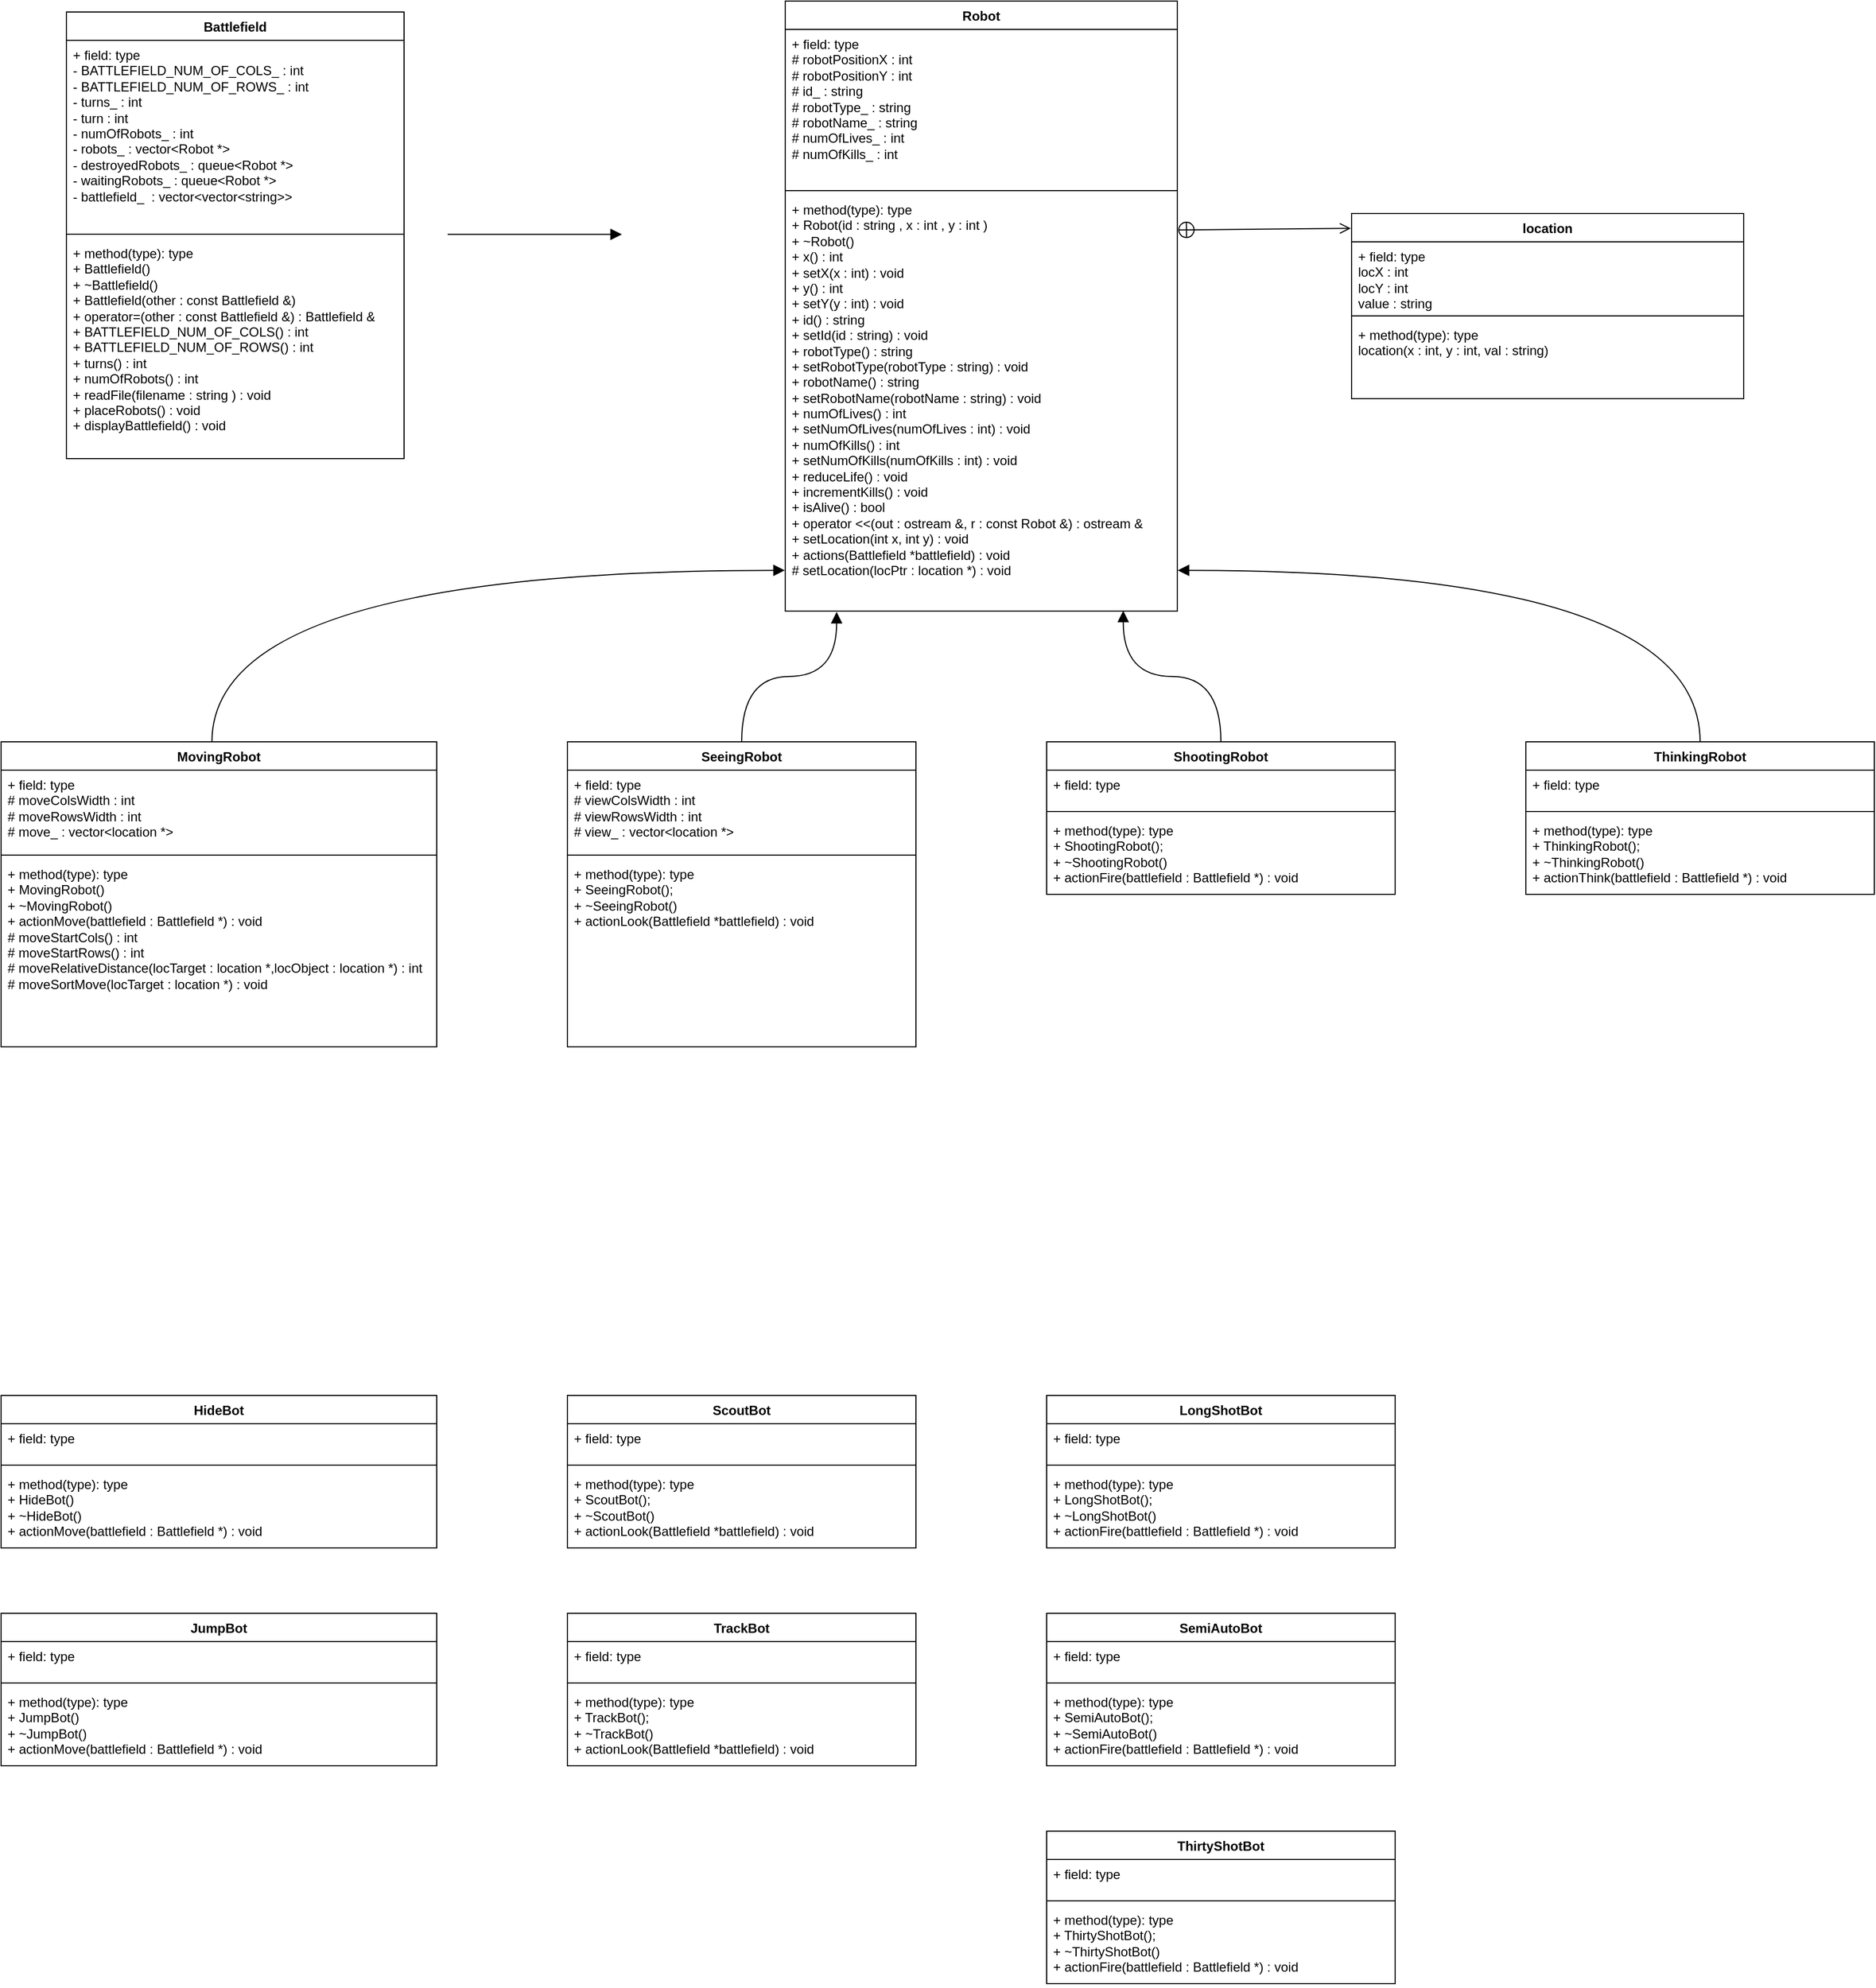<mxfile version="27.0.9">
  <diagram id="zoCXydCkctltuRsv51IL" name="Page-1">
    <mxGraphModel dx="484" dy="649" grid="1" gridSize="10" guides="1" tooltips="1" connect="1" arrows="1" fold="1" page="1" pageScale="1" pageWidth="850" pageHeight="1100" math="0" shadow="0">
      <root>
        <mxCell id="0" />
        <mxCell id="1" parent="0" />
        <mxCell id="tIdZeXWYgV82YrUBsXAL-1" value="Robot" style="swimlane;fontStyle=1;align=center;verticalAlign=top;childLayout=stackLayout;horizontal=1;startSize=26;horizontalStack=0;resizeParent=1;resizeParentMax=0;resizeLast=0;collapsible=1;marginBottom=0;whiteSpace=wrap;html=1;" parent="1" vertex="1">
          <mxGeometry x="1280" y="120" width="360" height="560" as="geometry" />
        </mxCell>
        <mxCell id="tIdZeXWYgV82YrUBsXAL-2" value="&lt;div&gt;+ field: type&lt;/div&gt;&lt;div&gt;# robotPositionX : int&lt;/div&gt;&lt;div&gt;# robotPositionY : int&lt;/div&gt;&lt;div&gt;# id_ : string&lt;/div&gt;&lt;div&gt;# robotType_ : string&lt;/div&gt;&lt;div&gt;# robotName_ : string&lt;/div&gt;&lt;div&gt;# numOfLives_ : int&lt;/div&gt;&lt;div&gt;# numOfKills_ : int&lt;/div&gt;" style="text;strokeColor=none;fillColor=none;align=left;verticalAlign=top;spacingLeft=4;spacingRight=4;overflow=hidden;rotatable=0;points=[[0,0.5],[1,0.5]];portConstraint=eastwest;whiteSpace=wrap;html=1;" parent="tIdZeXWYgV82YrUBsXAL-1" vertex="1">
          <mxGeometry y="26" width="360" height="144" as="geometry" />
        </mxCell>
        <mxCell id="tIdZeXWYgV82YrUBsXAL-3" value="" style="line;strokeWidth=1;fillColor=none;align=left;verticalAlign=middle;spacingTop=-1;spacingLeft=3;spacingRight=3;rotatable=0;labelPosition=right;points=[];portConstraint=eastwest;strokeColor=inherit;" parent="tIdZeXWYgV82YrUBsXAL-1" vertex="1">
          <mxGeometry y="170" width="360" height="8" as="geometry" />
        </mxCell>
        <mxCell id="tIdZeXWYgV82YrUBsXAL-4" value="&lt;div&gt;+ method(type): type&lt;/div&gt;&lt;div&gt;+ Robot(id : string , x : int , y : int )&lt;/div&gt;&lt;div&gt;+ ~Robot()&lt;/div&gt;&lt;div&gt;+ x() : int&lt;/div&gt;&lt;div&gt;+ setX(x : int) : void&lt;/div&gt;&lt;div&gt;+ y() : int&lt;/div&gt;&lt;div&gt;+ setY(y : int) : void &lt;br&gt;&lt;/div&gt;&lt;div&gt;+ id() : string&lt;/div&gt;&lt;div&gt;+ setId(id : string) : void&lt;/div&gt;&lt;div&gt;+ robotType() : string&lt;/div&gt;&lt;div&gt;+ setRobotType(robotType : string) : void&lt;/div&gt;&lt;div&gt;+ robotName() : string&lt;/div&gt;&lt;div&gt;+ setRobotName(robotName : string) : void&lt;/div&gt;&lt;div&gt;+ numOfLives() : int&lt;/div&gt;&lt;div&gt;+ setNumOfLives(numOfLives : int) : void&lt;/div&gt;&lt;div&gt;+ numOfKills() : int&lt;/div&gt;&lt;div&gt;+ setNumOfKills(numOfKills : int) : void&lt;/div&gt;&lt;div&gt;+ reduceLife() : void&lt;/div&gt;&lt;div&gt;+ incrementKills() : void&lt;/div&gt;&lt;div&gt;+ isAlive() : bool&lt;/div&gt;&lt;div&gt;+ operator &amp;lt;&amp;lt;(out : ostream &amp;amp;, r : const Robot &amp;amp;) : ostream &amp;amp;&lt;/div&gt;&lt;div&gt;+ setLocation(int x, int y) : void&lt;/div&gt;&lt;div&gt;+ actions(Battlefield *battlefield) : void&lt;/div&gt;&lt;div&gt;# setLocation(locPtr : location *) : void&lt;/div&gt;" style="text;strokeColor=none;fillColor=none;align=left;verticalAlign=top;spacingLeft=4;spacingRight=4;overflow=hidden;rotatable=0;points=[[0,0.5],[1,0.5]];portConstraint=eastwest;whiteSpace=wrap;html=1;" parent="tIdZeXWYgV82YrUBsXAL-1" vertex="1">
          <mxGeometry y="178" width="360" height="382" as="geometry" />
        </mxCell>
        <mxCell id="ncXmUl3r5JDv5Fd3TMFn-1" value="Battlefield" style="swimlane;fontStyle=1;align=center;verticalAlign=top;childLayout=stackLayout;horizontal=1;startSize=26;horizontalStack=0;resizeParent=1;resizeParentMax=0;resizeLast=0;collapsible=1;marginBottom=0;whiteSpace=wrap;html=1;" parent="1" vertex="1">
          <mxGeometry x="620" y="130" width="310" height="410" as="geometry" />
        </mxCell>
        <mxCell id="ncXmUl3r5JDv5Fd3TMFn-2" value="&lt;div&gt;+ field: type&lt;br&gt;- BATTLEFIELD_NUM_OF_COLS_ : int&lt;/div&gt;&lt;div&gt;- BATTLEFIELD_NUM_OF_ROWS_ : int&lt;br&gt;- turns_ : int&amp;nbsp;&lt;/div&gt;&lt;div&gt;- turn :&amp;nbsp;int&lt;/div&gt;&lt;div&gt;- numOfRobots_ : int&lt;/div&gt;&lt;div&gt;- robots_ : vector&amp;lt;Robot *&amp;gt;&lt;br&gt;- destroyedRobots_ : queue&amp;lt;Robot *&amp;gt;&lt;br&gt;- waitingRobots_ : queue&amp;lt;Robot *&amp;gt;&lt;br&gt;- battlefield_&amp;nbsp; : vector&amp;lt;vector&amp;lt;string&amp;gt;&amp;gt;&lt;/div&gt;" style="text;strokeColor=none;fillColor=none;align=left;verticalAlign=top;spacingLeft=4;spacingRight=4;overflow=hidden;rotatable=0;points=[[0,0.5],[1,0.5]];portConstraint=eastwest;whiteSpace=wrap;html=1;" parent="ncXmUl3r5JDv5Fd3TMFn-1" vertex="1">
          <mxGeometry y="26" width="310" height="174" as="geometry" />
        </mxCell>
        <mxCell id="ncXmUl3r5JDv5Fd3TMFn-3" value="" style="line;strokeWidth=1;fillColor=none;align=left;verticalAlign=middle;spacingTop=-1;spacingLeft=3;spacingRight=3;rotatable=0;labelPosition=right;points=[];portConstraint=eastwest;strokeColor=inherit;" parent="ncXmUl3r5JDv5Fd3TMFn-1" vertex="1">
          <mxGeometry y="200" width="310" height="8" as="geometry" />
        </mxCell>
        <mxCell id="ncXmUl3r5JDv5Fd3TMFn-4" value="+ method(type): type&lt;br&gt;+ Battlefield()&lt;br&gt;+ ~Battlefield()&lt;br&gt;+ Battlefield(other : const Battlefield &amp;amp;)&lt;br&gt;+ operator=(other : const Battlefield &amp;amp;) : Battlefield &amp;amp;&lt;br&gt;+ BATTLEFIELD_NUM_OF_COLS() : int&lt;br&gt;+ BATTLEFIELD_NUM_OF_ROWS() : int&lt;br&gt;+ turns() : int&lt;br&gt;+ numOfRobots() : int&lt;br&gt;+ readFile(filename : string ) : void&lt;br&gt;+ placeRobots() : void&lt;br&gt;+ displayBattlefield() : void" style="text;strokeColor=none;fillColor=none;align=left;verticalAlign=top;spacingLeft=4;spacingRight=4;overflow=hidden;rotatable=0;points=[[0,0.5],[1,0.5]];portConstraint=eastwest;whiteSpace=wrap;html=1;" parent="ncXmUl3r5JDv5Fd3TMFn-1" vertex="1">
          <mxGeometry y="208" width="310" height="202" as="geometry" />
        </mxCell>
        <mxCell id="oOBSI1VlpClQHZ700OyM-1" value="MovingRobot" style="swimlane;fontStyle=1;align=center;verticalAlign=top;childLayout=stackLayout;horizontal=1;startSize=26;horizontalStack=0;resizeParent=1;resizeParentMax=0;resizeLast=0;collapsible=1;marginBottom=0;whiteSpace=wrap;html=1;" parent="1" vertex="1">
          <mxGeometry x="560" y="800" width="400" height="280" as="geometry" />
        </mxCell>
        <mxCell id="oOBSI1VlpClQHZ700OyM-2" value="&lt;div&gt;+ field: type&lt;/div&gt;&lt;div&gt;# moveColsWidth : int&lt;/div&gt;&lt;div&gt;# moveRowsWidth : int&lt;br&gt;# move_ : vector&amp;lt;location *&amp;gt;&lt;/div&gt;" style="text;strokeColor=none;fillColor=none;align=left;verticalAlign=top;spacingLeft=4;spacingRight=4;overflow=hidden;rotatable=0;points=[[0,0.5],[1,0.5]];portConstraint=eastwest;whiteSpace=wrap;html=1;" parent="oOBSI1VlpClQHZ700OyM-1" vertex="1">
          <mxGeometry y="26" width="400" height="74" as="geometry" />
        </mxCell>
        <mxCell id="oOBSI1VlpClQHZ700OyM-3" value="" style="line;strokeWidth=1;fillColor=none;align=left;verticalAlign=middle;spacingTop=-1;spacingLeft=3;spacingRight=3;rotatable=0;labelPosition=right;points=[];portConstraint=eastwest;strokeColor=inherit;" parent="oOBSI1VlpClQHZ700OyM-1" vertex="1">
          <mxGeometry y="100" width="400" height="8" as="geometry" />
        </mxCell>
        <mxCell id="oOBSI1VlpClQHZ700OyM-4" value="&lt;div&gt;+ method(type): type&lt;/div&gt;&lt;div&gt;+ MovingRobot()&lt;/div&gt;&lt;div&gt;+ ~MovingRobot()&lt;/div&gt;+ actionMove(battlefield : Battlefield *) : void&lt;br&gt;&lt;div&gt;# moveStartCols() : int&lt;/div&gt;&lt;div&gt;# moveStartRows() : int&lt;/div&gt;&lt;div&gt;# moveRelativeDistance(locTarget : location *,locObject : location *) : int&lt;/div&gt;&lt;div&gt;# moveSortMove(locTarget : location *) : void&lt;/div&gt;" style="text;strokeColor=none;fillColor=none;align=left;verticalAlign=top;spacingLeft=4;spacingRight=4;overflow=hidden;rotatable=0;points=[[0,0.5],[1,0.5]];portConstraint=eastwest;whiteSpace=wrap;html=1;" parent="oOBSI1VlpClQHZ700OyM-1" vertex="1">
          <mxGeometry y="108" width="400" height="172" as="geometry" />
        </mxCell>
        <mxCell id="oOBSI1VlpClQHZ700OyM-5" value="SeeingRobot" style="swimlane;fontStyle=1;align=center;verticalAlign=top;childLayout=stackLayout;horizontal=1;startSize=26;horizontalStack=0;resizeParent=1;resizeParentMax=0;resizeLast=0;collapsible=1;marginBottom=0;whiteSpace=wrap;html=1;" parent="1" vertex="1">
          <mxGeometry x="1080" y="800" width="320" height="280" as="geometry" />
        </mxCell>
        <mxCell id="oOBSI1VlpClQHZ700OyM-6" value="&lt;div&gt;+ field: type&lt;/div&gt;&lt;div&gt;# viewColsWidth : int&lt;/div&gt;&lt;div&gt;# viewRowsWidth : int&lt;/div&gt;&lt;div&gt;# view_ : vector&amp;lt;location *&amp;gt;&lt;/div&gt;" style="text;strokeColor=none;fillColor=none;align=left;verticalAlign=top;spacingLeft=4;spacingRight=4;overflow=hidden;rotatable=0;points=[[0,0.5],[1,0.5]];portConstraint=eastwest;whiteSpace=wrap;html=1;" parent="oOBSI1VlpClQHZ700OyM-5" vertex="1">
          <mxGeometry y="26" width="320" height="74" as="geometry" />
        </mxCell>
        <mxCell id="oOBSI1VlpClQHZ700OyM-7" value="" style="line;strokeWidth=1;fillColor=none;align=left;verticalAlign=middle;spacingTop=-1;spacingLeft=3;spacingRight=3;rotatable=0;labelPosition=right;points=[];portConstraint=eastwest;strokeColor=inherit;" parent="oOBSI1VlpClQHZ700OyM-5" vertex="1">
          <mxGeometry y="100" width="320" height="8" as="geometry" />
        </mxCell>
        <mxCell id="oOBSI1VlpClQHZ700OyM-8" value="&lt;div&gt;+ method(type): type&lt;/div&gt;&lt;div&gt;+ SeeingRobot();&lt;/div&gt;&lt;div&gt;+ ~SeeingRobot()&lt;/div&gt;+ actionLook(Battlefield *battlefield) : void" style="text;strokeColor=none;fillColor=none;align=left;verticalAlign=top;spacingLeft=4;spacingRight=4;overflow=hidden;rotatable=0;points=[[0,0.5],[1,0.5]];portConstraint=eastwest;whiteSpace=wrap;html=1;" parent="oOBSI1VlpClQHZ700OyM-5" vertex="1">
          <mxGeometry y="108" width="320" height="172" as="geometry" />
        </mxCell>
        <mxCell id="oOBSI1VlpClQHZ700OyM-9" value="ShootingRobot" style="swimlane;fontStyle=1;align=center;verticalAlign=top;childLayout=stackLayout;horizontal=1;startSize=26;horizontalStack=0;resizeParent=1;resizeParentMax=0;resizeLast=0;collapsible=1;marginBottom=0;whiteSpace=wrap;html=1;" parent="1" vertex="1">
          <mxGeometry x="1520" y="800" width="320" height="140" as="geometry" />
        </mxCell>
        <mxCell id="oOBSI1VlpClQHZ700OyM-10" value="&lt;div&gt;+ field: type&lt;/div&gt;&lt;div&gt;&lt;br&gt;&lt;/div&gt;" style="text;strokeColor=none;fillColor=none;align=left;verticalAlign=top;spacingLeft=4;spacingRight=4;overflow=hidden;rotatable=0;points=[[0,0.5],[1,0.5]];portConstraint=eastwest;whiteSpace=wrap;html=1;" parent="oOBSI1VlpClQHZ700OyM-9" vertex="1">
          <mxGeometry y="26" width="320" height="34" as="geometry" />
        </mxCell>
        <mxCell id="oOBSI1VlpClQHZ700OyM-11" value="" style="line;strokeWidth=1;fillColor=none;align=left;verticalAlign=middle;spacingTop=-1;spacingLeft=3;spacingRight=3;rotatable=0;labelPosition=right;points=[];portConstraint=eastwest;strokeColor=inherit;" parent="oOBSI1VlpClQHZ700OyM-9" vertex="1">
          <mxGeometry y="60" width="320" height="8" as="geometry" />
        </mxCell>
        <mxCell id="oOBSI1VlpClQHZ700OyM-12" value="&lt;div&gt;+ method(type): type&lt;/div&gt;+ ShootingRobot();&lt;br&gt;&lt;div&gt;+ ~ShootingRobot()&lt;/div&gt;&lt;div&gt;+ actionFire(battlefield : Battlefield *) : void&lt;/div&gt;" style="text;strokeColor=none;fillColor=none;align=left;verticalAlign=top;spacingLeft=4;spacingRight=4;overflow=hidden;rotatable=0;points=[[0,0.5],[1,0.5]];portConstraint=eastwest;whiteSpace=wrap;html=1;" parent="oOBSI1VlpClQHZ700OyM-9" vertex="1">
          <mxGeometry y="68" width="320" height="72" as="geometry" />
        </mxCell>
        <mxCell id="oOBSI1VlpClQHZ700OyM-13" value="ThinkingRobot" style="swimlane;fontStyle=1;align=center;verticalAlign=top;childLayout=stackLayout;horizontal=1;startSize=26;horizontalStack=0;resizeParent=1;resizeParentMax=0;resizeLast=0;collapsible=1;marginBottom=0;whiteSpace=wrap;html=1;" parent="1" vertex="1">
          <mxGeometry x="1960" y="800" width="320" height="140" as="geometry" />
        </mxCell>
        <mxCell id="oOBSI1VlpClQHZ700OyM-14" value="&lt;div&gt;+ field: type&lt;/div&gt;&lt;div&gt;&lt;br&gt;&lt;/div&gt;" style="text;strokeColor=none;fillColor=none;align=left;verticalAlign=top;spacingLeft=4;spacingRight=4;overflow=hidden;rotatable=0;points=[[0,0.5],[1,0.5]];portConstraint=eastwest;whiteSpace=wrap;html=1;" parent="oOBSI1VlpClQHZ700OyM-13" vertex="1">
          <mxGeometry y="26" width="320" height="34" as="geometry" />
        </mxCell>
        <mxCell id="oOBSI1VlpClQHZ700OyM-15" value="" style="line;strokeWidth=1;fillColor=none;align=left;verticalAlign=middle;spacingTop=-1;spacingLeft=3;spacingRight=3;rotatable=0;labelPosition=right;points=[];portConstraint=eastwest;strokeColor=inherit;" parent="oOBSI1VlpClQHZ700OyM-13" vertex="1">
          <mxGeometry y="60" width="320" height="8" as="geometry" />
        </mxCell>
        <mxCell id="oOBSI1VlpClQHZ700OyM-16" value="&lt;div&gt;+ method(type): type&lt;/div&gt;&lt;div&gt;+ ThinkingRobot();&lt;/div&gt;&lt;div&gt;+ ~ThinkingRobot()&lt;/div&gt;&lt;div&gt;+ actionThink(battlefield : Battlefield *) : void&lt;/div&gt;" style="text;strokeColor=none;fillColor=none;align=left;verticalAlign=top;spacingLeft=4;spacingRight=4;overflow=hidden;rotatable=0;points=[[0,0.5],[1,0.5]];portConstraint=eastwest;whiteSpace=wrap;html=1;" parent="oOBSI1VlpClQHZ700OyM-13" vertex="1">
          <mxGeometry y="68" width="320" height="72" as="geometry" />
        </mxCell>
        <mxCell id="oOBSI1VlpClQHZ700OyM-20" value="" style="endArrow=block;endFill=1;html=1;edgeStyle=orthogonalEdgeStyle;align=left;verticalAlign=top;rounded=0;fontSize=12;startSize=8;endSize=8;curved=1;" parent="1" edge="1">
          <mxGeometry x="-1" relative="1" as="geometry">
            <mxPoint x="970" y="334.17" as="sourcePoint" />
            <mxPoint x="1130" y="334.17" as="targetPoint" />
          </mxGeometry>
        </mxCell>
        <mxCell id="oOBSI1VlpClQHZ700OyM-22" value="" style="endArrow=block;endFill=1;html=1;edgeStyle=orthogonalEdgeStyle;align=left;verticalAlign=top;rounded=0;fontSize=12;startSize=8;endSize=8;curved=1;exitX=0.484;exitY=0;exitDx=0;exitDy=0;exitPerimeter=0;entryX=-0.001;entryY=0.902;entryDx=0;entryDy=0;entryPerimeter=0;" parent="1" source="oOBSI1VlpClQHZ700OyM-1" target="tIdZeXWYgV82YrUBsXAL-4" edge="1">
          <mxGeometry x="-1" relative="1" as="geometry">
            <mxPoint x="960" y="760" as="sourcePoint" />
            <mxPoint x="1120" y="760" as="targetPoint" />
          </mxGeometry>
        </mxCell>
        <mxCell id="oOBSI1VlpClQHZ700OyM-23" value="" style="endArrow=block;endFill=1;html=1;edgeStyle=orthogonalEdgeStyle;align=left;verticalAlign=top;rounded=0;fontSize=12;startSize=8;endSize=8;curved=1;exitX=0.5;exitY=0;exitDx=0;exitDy=0;entryX=0.131;entryY=1.002;entryDx=0;entryDy=0;entryPerimeter=0;" parent="1" source="oOBSI1VlpClQHZ700OyM-5" target="tIdZeXWYgV82YrUBsXAL-4" edge="1">
          <mxGeometry x="-1" relative="1" as="geometry">
            <mxPoint x="1260" y="770" as="sourcePoint" />
            <mxPoint x="1370" y="710" as="targetPoint" />
          </mxGeometry>
        </mxCell>
        <mxCell id="oOBSI1VlpClQHZ700OyM-24" value="" style="endArrow=block;endFill=1;html=1;edgeStyle=orthogonalEdgeStyle;align=left;verticalAlign=top;rounded=0;fontSize=12;startSize=8;endSize=8;curved=1;exitX=0.5;exitY=0;exitDx=0;exitDy=0;entryX=0.862;entryY=0.999;entryDx=0;entryDy=0;entryPerimeter=0;" parent="1" source="oOBSI1VlpClQHZ700OyM-9" target="tIdZeXWYgV82YrUBsXAL-4" edge="1">
          <mxGeometry x="-1" relative="1" as="geometry">
            <mxPoint x="1720" y="770" as="sourcePoint" />
            <mxPoint x="1640" y="740" as="targetPoint" />
          </mxGeometry>
        </mxCell>
        <mxCell id="oOBSI1VlpClQHZ700OyM-25" value="" style="endArrow=block;endFill=1;html=1;edgeStyle=orthogonalEdgeStyle;align=left;verticalAlign=top;rounded=0;fontSize=12;startSize=8;endSize=8;curved=1;exitX=0.5;exitY=0;exitDx=0;exitDy=0;entryX=1.001;entryY=0.902;entryDx=0;entryDy=0;entryPerimeter=0;" parent="1" source="oOBSI1VlpClQHZ700OyM-13" target="tIdZeXWYgV82YrUBsXAL-4" edge="1">
          <mxGeometry x="-1" relative="1" as="geometry">
            <mxPoint x="1970" y="800" as="sourcePoint" />
            <mxPoint x="1930" y="730" as="targetPoint" />
          </mxGeometry>
        </mxCell>
        <mxCell id="tBobR_7DxXMw_WLZoEAN-1" value="JumpBot" style="swimlane;fontStyle=1;align=center;verticalAlign=top;childLayout=stackLayout;horizontal=1;startSize=26;horizontalStack=0;resizeParent=1;resizeParentMax=0;resizeLast=0;collapsible=1;marginBottom=0;whiteSpace=wrap;html=1;" parent="1" vertex="1">
          <mxGeometry x="560" y="1600" width="400" height="140" as="geometry" />
        </mxCell>
        <mxCell id="tBobR_7DxXMw_WLZoEAN-2" value="&lt;div&gt;+ field: type&lt;/div&gt;&lt;div&gt;&lt;br&gt;&lt;/div&gt;" style="text;strokeColor=none;fillColor=none;align=left;verticalAlign=top;spacingLeft=4;spacingRight=4;overflow=hidden;rotatable=0;points=[[0,0.5],[1,0.5]];portConstraint=eastwest;whiteSpace=wrap;html=1;" parent="tBobR_7DxXMw_WLZoEAN-1" vertex="1">
          <mxGeometry y="26" width="400" height="34" as="geometry" />
        </mxCell>
        <mxCell id="tBobR_7DxXMw_WLZoEAN-3" value="" style="line;strokeWidth=1;fillColor=none;align=left;verticalAlign=middle;spacingTop=-1;spacingLeft=3;spacingRight=3;rotatable=0;labelPosition=right;points=[];portConstraint=eastwest;strokeColor=inherit;" parent="tBobR_7DxXMw_WLZoEAN-1" vertex="1">
          <mxGeometry y="60" width="400" height="8" as="geometry" />
        </mxCell>
        <mxCell id="tBobR_7DxXMw_WLZoEAN-4" value="&lt;div&gt;+ method(type): type&lt;/div&gt;&lt;div&gt;+&amp;nbsp;JumpBot()&lt;/div&gt;&lt;div&gt;+ ~JumpBot()&lt;/div&gt;+ actionMove(battlefield : Battlefield *) : void" style="text;strokeColor=none;fillColor=none;align=left;verticalAlign=top;spacingLeft=4;spacingRight=4;overflow=hidden;rotatable=0;points=[[0,0.5],[1,0.5]];portConstraint=eastwest;whiteSpace=wrap;html=1;" parent="tBobR_7DxXMw_WLZoEAN-1" vertex="1">
          <mxGeometry y="68" width="400" height="72" as="geometry" />
        </mxCell>
        <mxCell id="tBobR_7DxXMw_WLZoEAN-5" value="HideBot" style="swimlane;fontStyle=1;align=center;verticalAlign=top;childLayout=stackLayout;horizontal=1;startSize=26;horizontalStack=0;resizeParent=1;resizeParentMax=0;resizeLast=0;collapsible=1;marginBottom=0;whiteSpace=wrap;html=1;" parent="1" vertex="1">
          <mxGeometry x="560" y="1400" width="400" height="140" as="geometry" />
        </mxCell>
        <mxCell id="tBobR_7DxXMw_WLZoEAN-6" value="&lt;div&gt;+ field: type&lt;/div&gt;&lt;div&gt;&lt;br&gt;&lt;/div&gt;" style="text;strokeColor=none;fillColor=none;align=left;verticalAlign=top;spacingLeft=4;spacingRight=4;overflow=hidden;rotatable=0;points=[[0,0.5],[1,0.5]];portConstraint=eastwest;whiteSpace=wrap;html=1;" parent="tBobR_7DxXMw_WLZoEAN-5" vertex="1">
          <mxGeometry y="26" width="400" height="34" as="geometry" />
        </mxCell>
        <mxCell id="tBobR_7DxXMw_WLZoEAN-7" value="" style="line;strokeWidth=1;fillColor=none;align=left;verticalAlign=middle;spacingTop=-1;spacingLeft=3;spacingRight=3;rotatable=0;labelPosition=right;points=[];portConstraint=eastwest;strokeColor=inherit;" parent="tBobR_7DxXMw_WLZoEAN-5" vertex="1">
          <mxGeometry y="60" width="400" height="8" as="geometry" />
        </mxCell>
        <mxCell id="tBobR_7DxXMw_WLZoEAN-8" value="&lt;div&gt;+ method(type): type&lt;/div&gt;&lt;div&gt;+ HideBot()&lt;/div&gt;&lt;div&gt;+ ~HideBot()&lt;/div&gt;+ actionMove(battlefield : Battlefield *) : void" style="text;strokeColor=none;fillColor=none;align=left;verticalAlign=top;spacingLeft=4;spacingRight=4;overflow=hidden;rotatable=0;points=[[0,0.5],[1,0.5]];portConstraint=eastwest;whiteSpace=wrap;html=1;" parent="tBobR_7DxXMw_WLZoEAN-5" vertex="1">
          <mxGeometry y="68" width="400" height="72" as="geometry" />
        </mxCell>
        <mxCell id="tBobR_7DxXMw_WLZoEAN-9" value="LongShotBot" style="swimlane;fontStyle=1;align=center;verticalAlign=top;childLayout=stackLayout;horizontal=1;startSize=26;horizontalStack=0;resizeParent=1;resizeParentMax=0;resizeLast=0;collapsible=1;marginBottom=0;whiteSpace=wrap;html=1;" parent="1" vertex="1">
          <mxGeometry x="1520" y="1400" width="320" height="140" as="geometry" />
        </mxCell>
        <mxCell id="tBobR_7DxXMw_WLZoEAN-10" value="&lt;div&gt;+ field: type&lt;/div&gt;&lt;div&gt;&lt;br&gt;&lt;/div&gt;" style="text;strokeColor=none;fillColor=none;align=left;verticalAlign=top;spacingLeft=4;spacingRight=4;overflow=hidden;rotatable=0;points=[[0,0.5],[1,0.5]];portConstraint=eastwest;whiteSpace=wrap;html=1;" parent="tBobR_7DxXMw_WLZoEAN-9" vertex="1">
          <mxGeometry y="26" width="320" height="34" as="geometry" />
        </mxCell>
        <mxCell id="tBobR_7DxXMw_WLZoEAN-11" value="" style="line;strokeWidth=1;fillColor=none;align=left;verticalAlign=middle;spacingTop=-1;spacingLeft=3;spacingRight=3;rotatable=0;labelPosition=right;points=[];portConstraint=eastwest;strokeColor=inherit;" parent="tBobR_7DxXMw_WLZoEAN-9" vertex="1">
          <mxGeometry y="60" width="320" height="8" as="geometry" />
        </mxCell>
        <mxCell id="tBobR_7DxXMw_WLZoEAN-12" value="&lt;div&gt;+ method(type): type&lt;/div&gt;+&amp;nbsp;LongShotBot();&lt;br&gt;&lt;div&gt;+ ~LongShotBot()&lt;/div&gt;&lt;div&gt;+ actionFire(battlefield : Battlefield *) : void&lt;/div&gt;" style="text;strokeColor=none;fillColor=none;align=left;verticalAlign=top;spacingLeft=4;spacingRight=4;overflow=hidden;rotatable=0;points=[[0,0.5],[1,0.5]];portConstraint=eastwest;whiteSpace=wrap;html=1;" parent="tBobR_7DxXMw_WLZoEAN-9" vertex="1">
          <mxGeometry y="68" width="320" height="72" as="geometry" />
        </mxCell>
        <mxCell id="tBobR_7DxXMw_WLZoEAN-13" value="SemiAutoBot" style="swimlane;fontStyle=1;align=center;verticalAlign=top;childLayout=stackLayout;horizontal=1;startSize=26;horizontalStack=0;resizeParent=1;resizeParentMax=0;resizeLast=0;collapsible=1;marginBottom=0;whiteSpace=wrap;html=1;" parent="1" vertex="1">
          <mxGeometry x="1520" y="1600" width="320" height="140" as="geometry" />
        </mxCell>
        <mxCell id="tBobR_7DxXMw_WLZoEAN-14" value="&lt;div&gt;+ field: type&lt;/div&gt;&lt;div&gt;&lt;br&gt;&lt;/div&gt;" style="text;strokeColor=none;fillColor=none;align=left;verticalAlign=top;spacingLeft=4;spacingRight=4;overflow=hidden;rotatable=0;points=[[0,0.5],[1,0.5]];portConstraint=eastwest;whiteSpace=wrap;html=1;" parent="tBobR_7DxXMw_WLZoEAN-13" vertex="1">
          <mxGeometry y="26" width="320" height="34" as="geometry" />
        </mxCell>
        <mxCell id="tBobR_7DxXMw_WLZoEAN-15" value="" style="line;strokeWidth=1;fillColor=none;align=left;verticalAlign=middle;spacingTop=-1;spacingLeft=3;spacingRight=3;rotatable=0;labelPosition=right;points=[];portConstraint=eastwest;strokeColor=inherit;" parent="tBobR_7DxXMw_WLZoEAN-13" vertex="1">
          <mxGeometry y="60" width="320" height="8" as="geometry" />
        </mxCell>
        <mxCell id="tBobR_7DxXMw_WLZoEAN-16" value="&lt;div&gt;+ method(type): type&lt;/div&gt;+&amp;nbsp;SemiAutoBot();&lt;br&gt;&lt;div&gt;+ ~SemiAutoBot()&lt;/div&gt;&lt;div&gt;+ actionFire(battlefield : Battlefield *) : void&lt;/div&gt;" style="text;strokeColor=none;fillColor=none;align=left;verticalAlign=top;spacingLeft=4;spacingRight=4;overflow=hidden;rotatable=0;points=[[0,0.5],[1,0.5]];portConstraint=eastwest;whiteSpace=wrap;html=1;" parent="tBobR_7DxXMw_WLZoEAN-13" vertex="1">
          <mxGeometry y="68" width="320" height="72" as="geometry" />
        </mxCell>
        <mxCell id="tBobR_7DxXMw_WLZoEAN-17" value="ThirtyShotBot" style="swimlane;fontStyle=1;align=center;verticalAlign=top;childLayout=stackLayout;horizontal=1;startSize=26;horizontalStack=0;resizeParent=1;resizeParentMax=0;resizeLast=0;collapsible=1;marginBottom=0;whiteSpace=wrap;html=1;" parent="1" vertex="1">
          <mxGeometry x="1520" y="1800" width="320" height="140" as="geometry" />
        </mxCell>
        <mxCell id="tBobR_7DxXMw_WLZoEAN-18" value="&lt;div&gt;+ field: type&lt;/div&gt;&lt;div&gt;&lt;br&gt;&lt;/div&gt;" style="text;strokeColor=none;fillColor=none;align=left;verticalAlign=top;spacingLeft=4;spacingRight=4;overflow=hidden;rotatable=0;points=[[0,0.5],[1,0.5]];portConstraint=eastwest;whiteSpace=wrap;html=1;" parent="tBobR_7DxXMw_WLZoEAN-17" vertex="1">
          <mxGeometry y="26" width="320" height="34" as="geometry" />
        </mxCell>
        <mxCell id="tBobR_7DxXMw_WLZoEAN-19" value="" style="line;strokeWidth=1;fillColor=none;align=left;verticalAlign=middle;spacingTop=-1;spacingLeft=3;spacingRight=3;rotatable=0;labelPosition=right;points=[];portConstraint=eastwest;strokeColor=inherit;" parent="tBobR_7DxXMw_WLZoEAN-17" vertex="1">
          <mxGeometry y="60" width="320" height="8" as="geometry" />
        </mxCell>
        <mxCell id="tBobR_7DxXMw_WLZoEAN-20" value="&lt;div&gt;+ method(type): type&lt;/div&gt;+ ThirtyShotBot();&lt;br&gt;&lt;div&gt;+ ~ThirtyShotBot()&lt;/div&gt;&lt;div&gt;+ actionFire(battlefield : Battlefield *) : void&lt;/div&gt;" style="text;strokeColor=none;fillColor=none;align=left;verticalAlign=top;spacingLeft=4;spacingRight=4;overflow=hidden;rotatable=0;points=[[0,0.5],[1,0.5]];portConstraint=eastwest;whiteSpace=wrap;html=1;" parent="tBobR_7DxXMw_WLZoEAN-17" vertex="1">
          <mxGeometry y="68" width="320" height="72" as="geometry" />
        </mxCell>
        <mxCell id="tBobR_7DxXMw_WLZoEAN-21" value="ScoutBot" style="swimlane;fontStyle=1;align=center;verticalAlign=top;childLayout=stackLayout;horizontal=1;startSize=26;horizontalStack=0;resizeParent=1;resizeParentMax=0;resizeLast=0;collapsible=1;marginBottom=0;whiteSpace=wrap;html=1;" parent="1" vertex="1">
          <mxGeometry x="1080" y="1400" width="320" height="140" as="geometry" />
        </mxCell>
        <mxCell id="tBobR_7DxXMw_WLZoEAN-22" value="&lt;div&gt;+ field: type&lt;/div&gt;&lt;div&gt;&lt;br&gt;&lt;/div&gt;" style="text;strokeColor=none;fillColor=none;align=left;verticalAlign=top;spacingLeft=4;spacingRight=4;overflow=hidden;rotatable=0;points=[[0,0.5],[1,0.5]];portConstraint=eastwest;whiteSpace=wrap;html=1;" parent="tBobR_7DxXMw_WLZoEAN-21" vertex="1">
          <mxGeometry y="26" width="320" height="34" as="geometry" />
        </mxCell>
        <mxCell id="tBobR_7DxXMw_WLZoEAN-23" value="" style="line;strokeWidth=1;fillColor=none;align=left;verticalAlign=middle;spacingTop=-1;spacingLeft=3;spacingRight=3;rotatable=0;labelPosition=right;points=[];portConstraint=eastwest;strokeColor=inherit;" parent="tBobR_7DxXMw_WLZoEAN-21" vertex="1">
          <mxGeometry y="60" width="320" height="8" as="geometry" />
        </mxCell>
        <mxCell id="tBobR_7DxXMw_WLZoEAN-24" value="&lt;div&gt;+ method(type): type&lt;/div&gt;&lt;div&gt;+&amp;nbsp;ScoutBot();&lt;/div&gt;&lt;div&gt;+ ~ScoutBot()&lt;/div&gt;+ actionLook(Battlefield *battlefield) : void" style="text;strokeColor=none;fillColor=none;align=left;verticalAlign=top;spacingLeft=4;spacingRight=4;overflow=hidden;rotatable=0;points=[[0,0.5],[1,0.5]];portConstraint=eastwest;whiteSpace=wrap;html=1;" parent="tBobR_7DxXMw_WLZoEAN-21" vertex="1">
          <mxGeometry y="68" width="320" height="72" as="geometry" />
        </mxCell>
        <mxCell id="tBobR_7DxXMw_WLZoEAN-25" value="TrackBot" style="swimlane;fontStyle=1;align=center;verticalAlign=top;childLayout=stackLayout;horizontal=1;startSize=26;horizontalStack=0;resizeParent=1;resizeParentMax=0;resizeLast=0;collapsible=1;marginBottom=0;whiteSpace=wrap;html=1;" parent="1" vertex="1">
          <mxGeometry x="1080" y="1600" width="320" height="140" as="geometry" />
        </mxCell>
        <mxCell id="tBobR_7DxXMw_WLZoEAN-26" value="&lt;div&gt;+ field: type&lt;/div&gt;&lt;div&gt;&lt;br&gt;&lt;/div&gt;" style="text;strokeColor=none;fillColor=none;align=left;verticalAlign=top;spacingLeft=4;spacingRight=4;overflow=hidden;rotatable=0;points=[[0,0.5],[1,0.5]];portConstraint=eastwest;whiteSpace=wrap;html=1;" parent="tBobR_7DxXMw_WLZoEAN-25" vertex="1">
          <mxGeometry y="26" width="320" height="34" as="geometry" />
        </mxCell>
        <mxCell id="tBobR_7DxXMw_WLZoEAN-27" value="" style="line;strokeWidth=1;fillColor=none;align=left;verticalAlign=middle;spacingTop=-1;spacingLeft=3;spacingRight=3;rotatable=0;labelPosition=right;points=[];portConstraint=eastwest;strokeColor=inherit;" parent="tBobR_7DxXMw_WLZoEAN-25" vertex="1">
          <mxGeometry y="60" width="320" height="8" as="geometry" />
        </mxCell>
        <mxCell id="tBobR_7DxXMw_WLZoEAN-28" value="&lt;div&gt;+ method(type): type&lt;/div&gt;&lt;div&gt;+ TrackBot();&lt;/div&gt;&lt;div&gt;+ ~TrackBot()&lt;/div&gt;+ actionLook(Battlefield *battlefield) : void" style="text;strokeColor=none;fillColor=none;align=left;verticalAlign=top;spacingLeft=4;spacingRight=4;overflow=hidden;rotatable=0;points=[[0,0.5],[1,0.5]];portConstraint=eastwest;whiteSpace=wrap;html=1;" parent="tBobR_7DxXMw_WLZoEAN-25" vertex="1">
          <mxGeometry y="68" width="320" height="72" as="geometry" />
        </mxCell>
        <mxCell id="tLeZWqOulFW5IObjpJU0-1" value="location" style="swimlane;fontStyle=1;align=center;verticalAlign=top;childLayout=stackLayout;horizontal=1;startSize=26;horizontalStack=0;resizeParent=1;resizeParentMax=0;resizeLast=0;collapsible=1;marginBottom=0;whiteSpace=wrap;html=1;" vertex="1" parent="1">
          <mxGeometry x="1800" y="315" width="360" height="170" as="geometry" />
        </mxCell>
        <mxCell id="tLeZWqOulFW5IObjpJU0-2" value="&lt;div&gt;+ field: type&lt;/div&gt;&lt;div&gt;locX : int&lt;/div&gt;&lt;div&gt;locY : int&lt;/div&gt;&lt;div&gt;value : string&lt;/div&gt;" style="text;strokeColor=none;fillColor=none;align=left;verticalAlign=top;spacingLeft=4;spacingRight=4;overflow=hidden;rotatable=0;points=[[0,0.5],[1,0.5]];portConstraint=eastwest;whiteSpace=wrap;html=1;" vertex="1" parent="tLeZWqOulFW5IObjpJU0-1">
          <mxGeometry y="26" width="360" height="64" as="geometry" />
        </mxCell>
        <mxCell id="tLeZWqOulFW5IObjpJU0-3" value="" style="line;strokeWidth=1;fillColor=none;align=left;verticalAlign=middle;spacingTop=-1;spacingLeft=3;spacingRight=3;rotatable=0;labelPosition=right;points=[];portConstraint=eastwest;strokeColor=inherit;" vertex="1" parent="tLeZWqOulFW5IObjpJU0-1">
          <mxGeometry y="90" width="360" height="8" as="geometry" />
        </mxCell>
        <mxCell id="tLeZWqOulFW5IObjpJU0-4" value="&lt;div&gt;+ method(type): type&lt;br&gt;location(x : int, y : int, val : string)&lt;/div&gt;" style="text;strokeColor=none;fillColor=none;align=left;verticalAlign=top;spacingLeft=4;spacingRight=4;overflow=hidden;rotatable=0;points=[[0,0.5],[1,0.5]];portConstraint=eastwest;whiteSpace=wrap;html=1;" vertex="1" parent="tLeZWqOulFW5IObjpJU0-1">
          <mxGeometry y="98" width="360" height="72" as="geometry" />
        </mxCell>
        <mxCell id="tLeZWqOulFW5IObjpJU0-5" value="" style="endArrow=open;startArrow=circlePlus;endFill=0;startFill=0;endSize=8;html=1;rounded=0;exitX=1.001;exitY=0.084;exitDx=0;exitDy=0;exitPerimeter=0;entryX=-0.002;entryY=0.08;entryDx=0;entryDy=0;entryPerimeter=0;" edge="1" parent="1" source="tIdZeXWYgV82YrUBsXAL-4" target="tLeZWqOulFW5IObjpJU0-1">
          <mxGeometry width="160" relative="1" as="geometry">
            <mxPoint x="1640" y="330" as="sourcePoint" />
            <mxPoint x="1800" y="330" as="targetPoint" />
          </mxGeometry>
        </mxCell>
      </root>
    </mxGraphModel>
  </diagram>
</mxfile>
